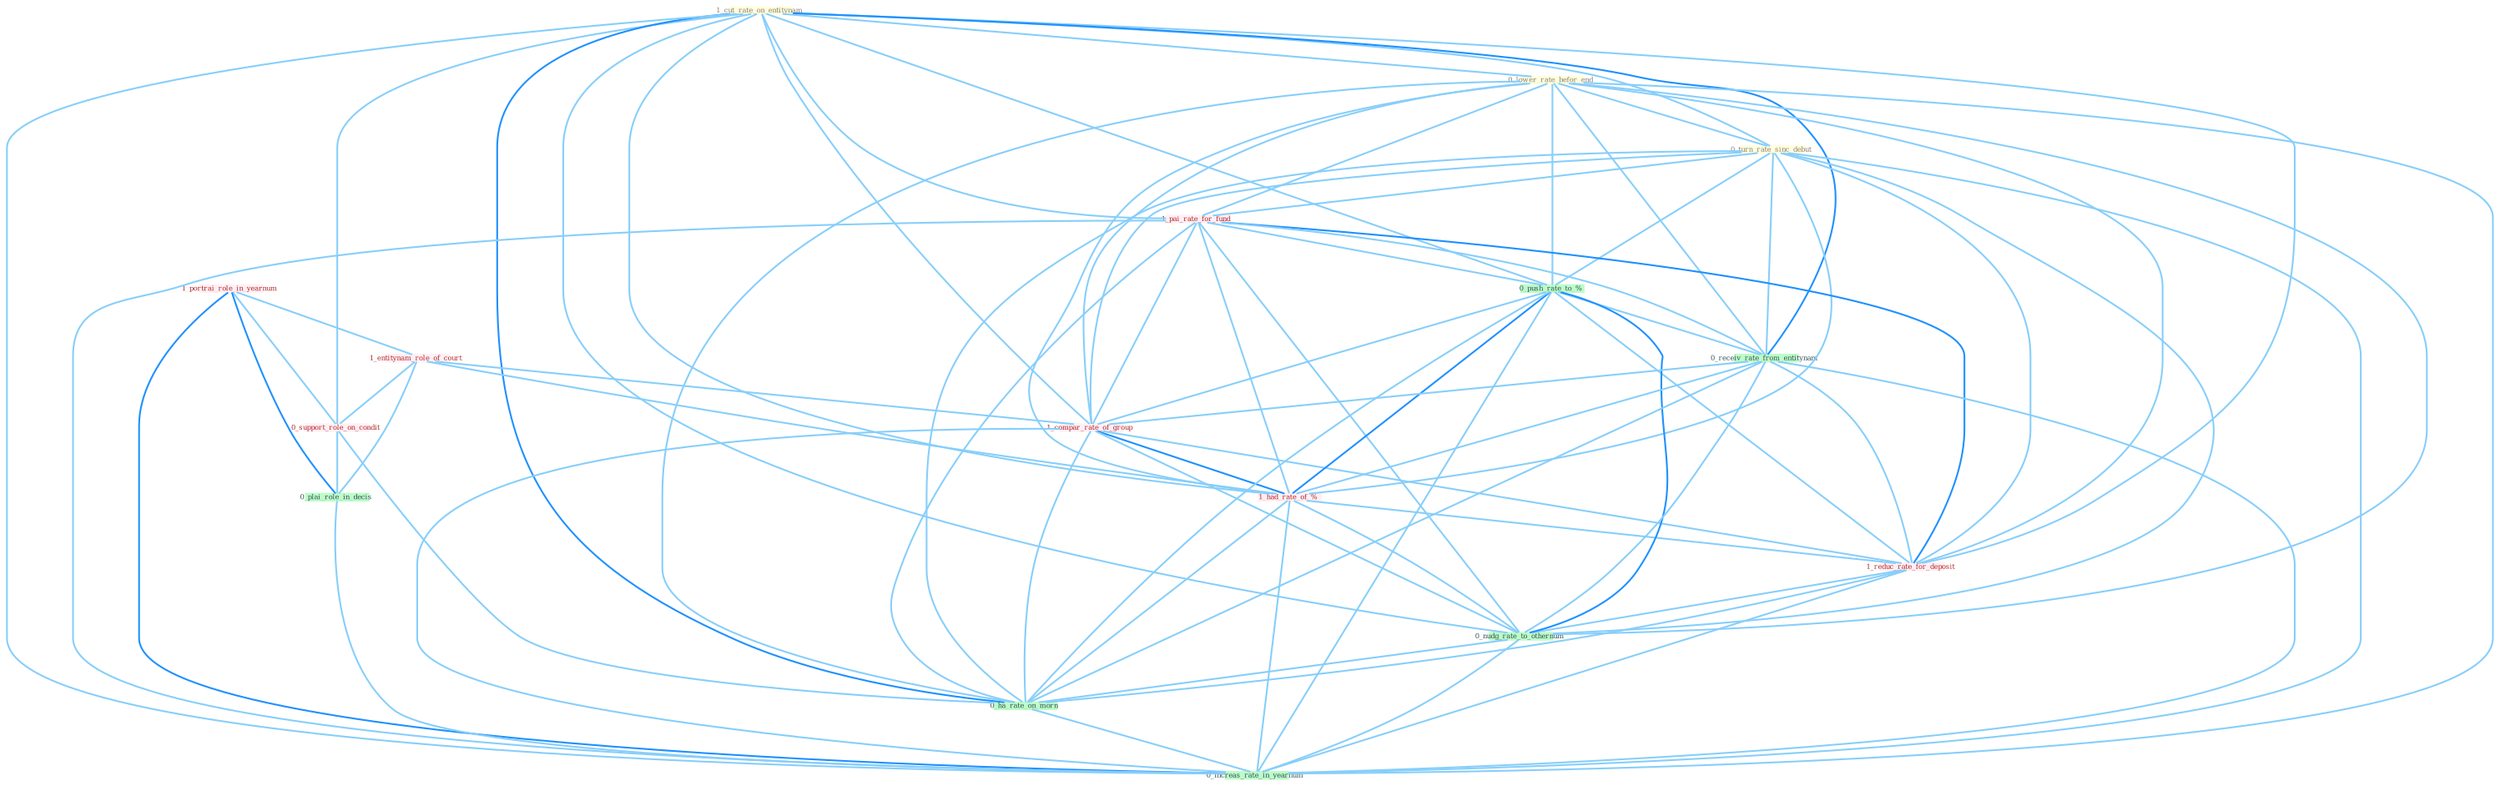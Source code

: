 Graph G{ 
    node
    [shape=polygon,style=filled,width=.5,height=.06,color="#BDFCC9",fixedsize=true,fontsize=4,
    fontcolor="#2f4f4f"];
    {node
    [color="#ffffe0", fontcolor="#8b7d6b"] "1_cut_rate_on_entitynam " "0_lower_rate_befor_end " "0_turn_rate_sinc_debut "}
{node [color="#fff0f5", fontcolor="#b22222"] "1_portrai_role_in_yearnum " "1_pai_rate_for_fund " "1_entitynam_role_of_court " "1_compar_rate_of_group " "0_support_role_on_condit " "1_had_rate_of_% " "1_reduc_rate_for_deposit "}
edge [color="#B0E2FF"];

	"1_cut_rate_on_entitynam " -- "0_lower_rate_befor_end " [w="1", color="#87cefa" ];
	"1_cut_rate_on_entitynam " -- "0_turn_rate_sinc_debut " [w="1", color="#87cefa" ];
	"1_cut_rate_on_entitynam " -- "1_pai_rate_for_fund " [w="1", color="#87cefa" ];
	"1_cut_rate_on_entitynam " -- "0_push_rate_to_% " [w="1", color="#87cefa" ];
	"1_cut_rate_on_entitynam " -- "0_receiv_rate_from_entitynam " [w="2", color="#1e90ff" , len=0.8];
	"1_cut_rate_on_entitynam " -- "1_compar_rate_of_group " [w="1", color="#87cefa" ];
	"1_cut_rate_on_entitynam " -- "0_support_role_on_condit " [w="1", color="#87cefa" ];
	"1_cut_rate_on_entitynam " -- "1_had_rate_of_% " [w="1", color="#87cefa" ];
	"1_cut_rate_on_entitynam " -- "1_reduc_rate_for_deposit " [w="1", color="#87cefa" ];
	"1_cut_rate_on_entitynam " -- "0_nudg_rate_to_othernum " [w="1", color="#87cefa" ];
	"1_cut_rate_on_entitynam " -- "0_ha_rate_on_morn " [w="2", color="#1e90ff" , len=0.8];
	"1_cut_rate_on_entitynam " -- "0_increas_rate_in_yearnum " [w="1", color="#87cefa" ];
	"0_lower_rate_befor_end " -- "0_turn_rate_sinc_debut " [w="1", color="#87cefa" ];
	"0_lower_rate_befor_end " -- "1_pai_rate_for_fund " [w="1", color="#87cefa" ];
	"0_lower_rate_befor_end " -- "0_push_rate_to_% " [w="1", color="#87cefa" ];
	"0_lower_rate_befor_end " -- "0_receiv_rate_from_entitynam " [w="1", color="#87cefa" ];
	"0_lower_rate_befor_end " -- "1_compar_rate_of_group " [w="1", color="#87cefa" ];
	"0_lower_rate_befor_end " -- "1_had_rate_of_% " [w="1", color="#87cefa" ];
	"0_lower_rate_befor_end " -- "1_reduc_rate_for_deposit " [w="1", color="#87cefa" ];
	"0_lower_rate_befor_end " -- "0_nudg_rate_to_othernum " [w="1", color="#87cefa" ];
	"0_lower_rate_befor_end " -- "0_ha_rate_on_morn " [w="1", color="#87cefa" ];
	"0_lower_rate_befor_end " -- "0_increas_rate_in_yearnum " [w="1", color="#87cefa" ];
	"0_turn_rate_sinc_debut " -- "1_pai_rate_for_fund " [w="1", color="#87cefa" ];
	"0_turn_rate_sinc_debut " -- "0_push_rate_to_% " [w="1", color="#87cefa" ];
	"0_turn_rate_sinc_debut " -- "0_receiv_rate_from_entitynam " [w="1", color="#87cefa" ];
	"0_turn_rate_sinc_debut " -- "1_compar_rate_of_group " [w="1", color="#87cefa" ];
	"0_turn_rate_sinc_debut " -- "1_had_rate_of_% " [w="1", color="#87cefa" ];
	"0_turn_rate_sinc_debut " -- "1_reduc_rate_for_deposit " [w="1", color="#87cefa" ];
	"0_turn_rate_sinc_debut " -- "0_nudg_rate_to_othernum " [w="1", color="#87cefa" ];
	"0_turn_rate_sinc_debut " -- "0_ha_rate_on_morn " [w="1", color="#87cefa" ];
	"0_turn_rate_sinc_debut " -- "0_increas_rate_in_yearnum " [w="1", color="#87cefa" ];
	"1_portrai_role_in_yearnum " -- "1_entitynam_role_of_court " [w="1", color="#87cefa" ];
	"1_portrai_role_in_yearnum " -- "0_support_role_on_condit " [w="1", color="#87cefa" ];
	"1_portrai_role_in_yearnum " -- "0_plai_role_in_decis " [w="2", color="#1e90ff" , len=0.8];
	"1_portrai_role_in_yearnum " -- "0_increas_rate_in_yearnum " [w="2", color="#1e90ff" , len=0.8];
	"1_pai_rate_for_fund " -- "0_push_rate_to_% " [w="1", color="#87cefa" ];
	"1_pai_rate_for_fund " -- "0_receiv_rate_from_entitynam " [w="1", color="#87cefa" ];
	"1_pai_rate_for_fund " -- "1_compar_rate_of_group " [w="1", color="#87cefa" ];
	"1_pai_rate_for_fund " -- "1_had_rate_of_% " [w="1", color="#87cefa" ];
	"1_pai_rate_for_fund " -- "1_reduc_rate_for_deposit " [w="2", color="#1e90ff" , len=0.8];
	"1_pai_rate_for_fund " -- "0_nudg_rate_to_othernum " [w="1", color="#87cefa" ];
	"1_pai_rate_for_fund " -- "0_ha_rate_on_morn " [w="1", color="#87cefa" ];
	"1_pai_rate_for_fund " -- "0_increas_rate_in_yearnum " [w="1", color="#87cefa" ];
	"0_push_rate_to_% " -- "0_receiv_rate_from_entitynam " [w="1", color="#87cefa" ];
	"0_push_rate_to_% " -- "1_compar_rate_of_group " [w="1", color="#87cefa" ];
	"0_push_rate_to_% " -- "1_had_rate_of_% " [w="2", color="#1e90ff" , len=0.8];
	"0_push_rate_to_% " -- "1_reduc_rate_for_deposit " [w="1", color="#87cefa" ];
	"0_push_rate_to_% " -- "0_nudg_rate_to_othernum " [w="2", color="#1e90ff" , len=0.8];
	"0_push_rate_to_% " -- "0_ha_rate_on_morn " [w="1", color="#87cefa" ];
	"0_push_rate_to_% " -- "0_increas_rate_in_yearnum " [w="1", color="#87cefa" ];
	"1_entitynam_role_of_court " -- "1_compar_rate_of_group " [w="1", color="#87cefa" ];
	"1_entitynam_role_of_court " -- "0_support_role_on_condit " [w="1", color="#87cefa" ];
	"1_entitynam_role_of_court " -- "1_had_rate_of_% " [w="1", color="#87cefa" ];
	"1_entitynam_role_of_court " -- "0_plai_role_in_decis " [w="1", color="#87cefa" ];
	"0_receiv_rate_from_entitynam " -- "1_compar_rate_of_group " [w="1", color="#87cefa" ];
	"0_receiv_rate_from_entitynam " -- "1_had_rate_of_% " [w="1", color="#87cefa" ];
	"0_receiv_rate_from_entitynam " -- "1_reduc_rate_for_deposit " [w="1", color="#87cefa" ];
	"0_receiv_rate_from_entitynam " -- "0_nudg_rate_to_othernum " [w="1", color="#87cefa" ];
	"0_receiv_rate_from_entitynam " -- "0_ha_rate_on_morn " [w="1", color="#87cefa" ];
	"0_receiv_rate_from_entitynam " -- "0_increas_rate_in_yearnum " [w="1", color="#87cefa" ];
	"1_compar_rate_of_group " -- "1_had_rate_of_% " [w="2", color="#1e90ff" , len=0.8];
	"1_compar_rate_of_group " -- "1_reduc_rate_for_deposit " [w="1", color="#87cefa" ];
	"1_compar_rate_of_group " -- "0_nudg_rate_to_othernum " [w="1", color="#87cefa" ];
	"1_compar_rate_of_group " -- "0_ha_rate_on_morn " [w="1", color="#87cefa" ];
	"1_compar_rate_of_group " -- "0_increas_rate_in_yearnum " [w="1", color="#87cefa" ];
	"0_support_role_on_condit " -- "0_plai_role_in_decis " [w="1", color="#87cefa" ];
	"0_support_role_on_condit " -- "0_ha_rate_on_morn " [w="1", color="#87cefa" ];
	"1_had_rate_of_% " -- "1_reduc_rate_for_deposit " [w="1", color="#87cefa" ];
	"1_had_rate_of_% " -- "0_nudg_rate_to_othernum " [w="1", color="#87cefa" ];
	"1_had_rate_of_% " -- "0_ha_rate_on_morn " [w="1", color="#87cefa" ];
	"1_had_rate_of_% " -- "0_increas_rate_in_yearnum " [w="1", color="#87cefa" ];
	"1_reduc_rate_for_deposit " -- "0_nudg_rate_to_othernum " [w="1", color="#87cefa" ];
	"1_reduc_rate_for_deposit " -- "0_ha_rate_on_morn " [w="1", color="#87cefa" ];
	"1_reduc_rate_for_deposit " -- "0_increas_rate_in_yearnum " [w="1", color="#87cefa" ];
	"0_nudg_rate_to_othernum " -- "0_ha_rate_on_morn " [w="1", color="#87cefa" ];
	"0_nudg_rate_to_othernum " -- "0_increas_rate_in_yearnum " [w="1", color="#87cefa" ];
	"0_plai_role_in_decis " -- "0_increas_rate_in_yearnum " [w="1", color="#87cefa" ];
	"0_ha_rate_on_morn " -- "0_increas_rate_in_yearnum " [w="1", color="#87cefa" ];
}